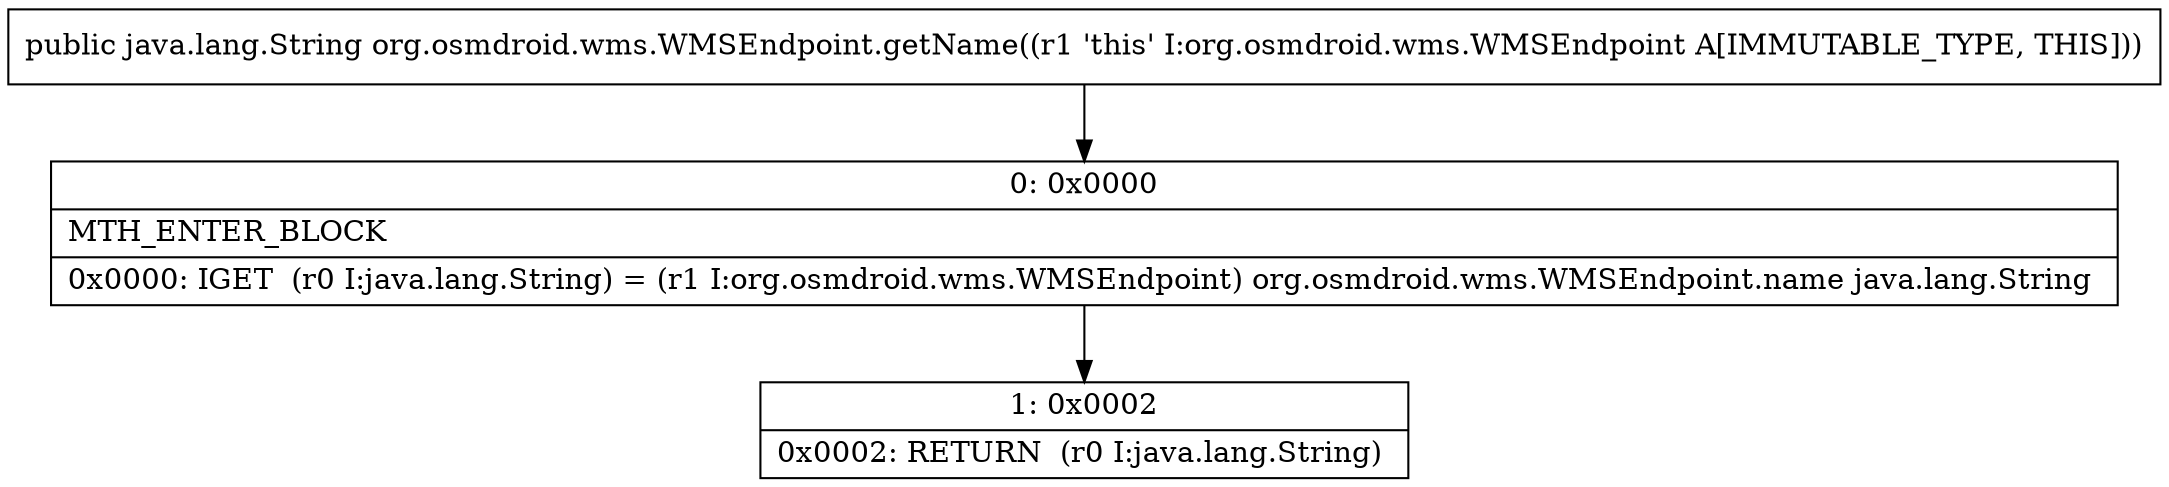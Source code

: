digraph "CFG fororg.osmdroid.wms.WMSEndpoint.getName()Ljava\/lang\/String;" {
Node_0 [shape=record,label="{0\:\ 0x0000|MTH_ENTER_BLOCK\l|0x0000: IGET  (r0 I:java.lang.String) = (r1 I:org.osmdroid.wms.WMSEndpoint) org.osmdroid.wms.WMSEndpoint.name java.lang.String \l}"];
Node_1 [shape=record,label="{1\:\ 0x0002|0x0002: RETURN  (r0 I:java.lang.String) \l}"];
MethodNode[shape=record,label="{public java.lang.String org.osmdroid.wms.WMSEndpoint.getName((r1 'this' I:org.osmdroid.wms.WMSEndpoint A[IMMUTABLE_TYPE, THIS])) }"];
MethodNode -> Node_0;
Node_0 -> Node_1;
}

